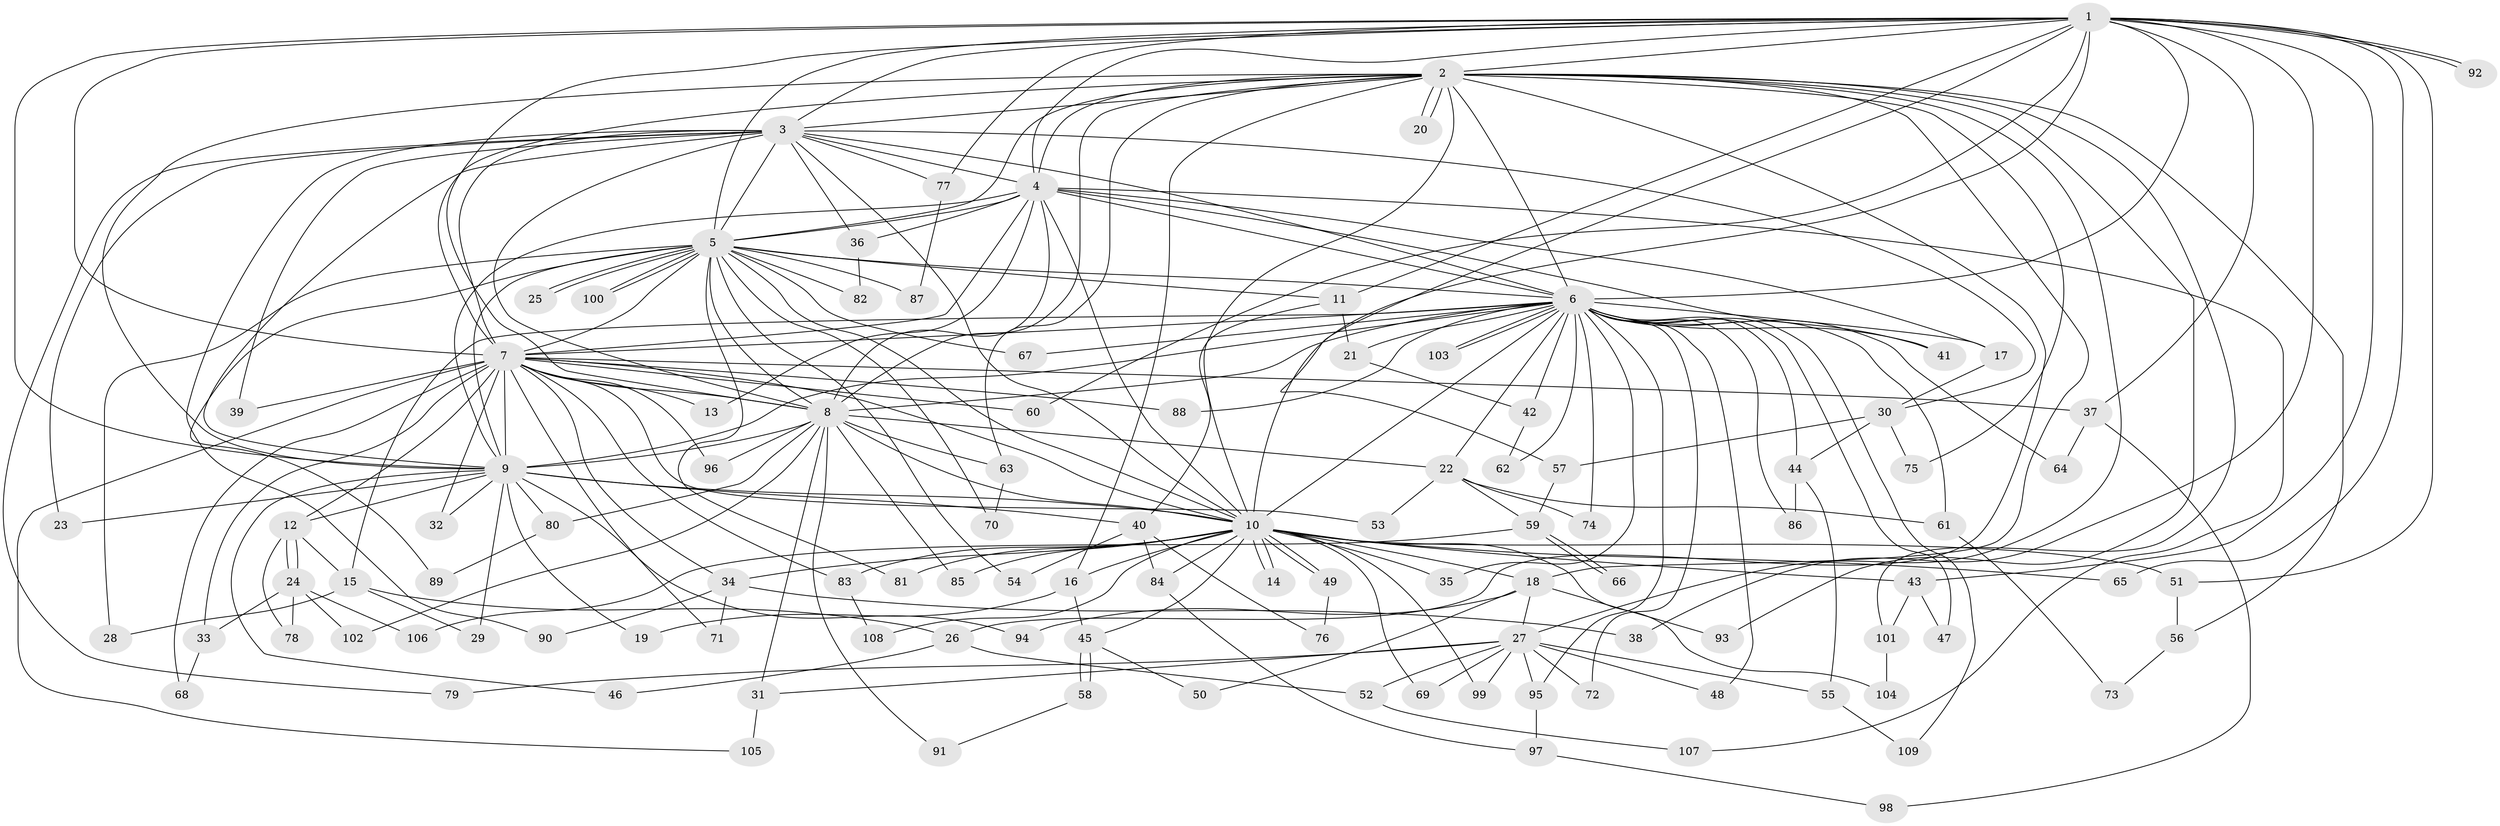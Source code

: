 // Generated by graph-tools (version 1.1) at 2025/34/03/09/25 02:34:34]
// undirected, 109 vertices, 243 edges
graph export_dot {
graph [start="1"]
  node [color=gray90,style=filled];
  1;
  2;
  3;
  4;
  5;
  6;
  7;
  8;
  9;
  10;
  11;
  12;
  13;
  14;
  15;
  16;
  17;
  18;
  19;
  20;
  21;
  22;
  23;
  24;
  25;
  26;
  27;
  28;
  29;
  30;
  31;
  32;
  33;
  34;
  35;
  36;
  37;
  38;
  39;
  40;
  41;
  42;
  43;
  44;
  45;
  46;
  47;
  48;
  49;
  50;
  51;
  52;
  53;
  54;
  55;
  56;
  57;
  58;
  59;
  60;
  61;
  62;
  63;
  64;
  65;
  66;
  67;
  68;
  69;
  70;
  71;
  72;
  73;
  74;
  75;
  76;
  77;
  78;
  79;
  80;
  81;
  82;
  83;
  84;
  85;
  86;
  87;
  88;
  89;
  90;
  91;
  92;
  93;
  94;
  95;
  96;
  97;
  98;
  99;
  100;
  101;
  102;
  103;
  104;
  105;
  106;
  107;
  108;
  109;
  1 -- 2;
  1 -- 3;
  1 -- 4;
  1 -- 5;
  1 -- 6;
  1 -- 7;
  1 -- 8;
  1 -- 9;
  1 -- 10;
  1 -- 11;
  1 -- 37;
  1 -- 38;
  1 -- 43;
  1 -- 51;
  1 -- 57;
  1 -- 60;
  1 -- 65;
  1 -- 77;
  1 -- 92;
  1 -- 92;
  2 -- 3;
  2 -- 4;
  2 -- 5;
  2 -- 6;
  2 -- 7;
  2 -- 8;
  2 -- 9;
  2 -- 10;
  2 -- 16;
  2 -- 18;
  2 -- 20;
  2 -- 20;
  2 -- 26;
  2 -- 27;
  2 -- 56;
  2 -- 63;
  2 -- 75;
  2 -- 93;
  2 -- 101;
  3 -- 4;
  3 -- 5;
  3 -- 6;
  3 -- 7;
  3 -- 8;
  3 -- 9;
  3 -- 10;
  3 -- 23;
  3 -- 30;
  3 -- 36;
  3 -- 39;
  3 -- 77;
  3 -- 79;
  3 -- 90;
  4 -- 5;
  4 -- 6;
  4 -- 7;
  4 -- 8;
  4 -- 9;
  4 -- 10;
  4 -- 13;
  4 -- 17;
  4 -- 36;
  4 -- 41;
  4 -- 107;
  5 -- 6;
  5 -- 7;
  5 -- 8;
  5 -- 9;
  5 -- 10;
  5 -- 11;
  5 -- 25;
  5 -- 25;
  5 -- 28;
  5 -- 54;
  5 -- 67;
  5 -- 70;
  5 -- 81;
  5 -- 82;
  5 -- 87;
  5 -- 89;
  5 -- 100;
  5 -- 100;
  6 -- 7;
  6 -- 8;
  6 -- 9;
  6 -- 10;
  6 -- 15;
  6 -- 17;
  6 -- 21;
  6 -- 22;
  6 -- 35;
  6 -- 41;
  6 -- 42;
  6 -- 44;
  6 -- 47;
  6 -- 48;
  6 -- 61;
  6 -- 62;
  6 -- 64;
  6 -- 67;
  6 -- 72;
  6 -- 74;
  6 -- 86;
  6 -- 88;
  6 -- 95;
  6 -- 103;
  6 -- 103;
  6 -- 109;
  7 -- 8;
  7 -- 9;
  7 -- 10;
  7 -- 12;
  7 -- 13;
  7 -- 32;
  7 -- 33;
  7 -- 34;
  7 -- 37;
  7 -- 39;
  7 -- 53;
  7 -- 60;
  7 -- 68;
  7 -- 71;
  7 -- 83;
  7 -- 88;
  7 -- 96;
  7 -- 105;
  8 -- 9;
  8 -- 10;
  8 -- 22;
  8 -- 31;
  8 -- 63;
  8 -- 80;
  8 -- 85;
  8 -- 91;
  8 -- 96;
  8 -- 102;
  9 -- 10;
  9 -- 12;
  9 -- 19;
  9 -- 23;
  9 -- 29;
  9 -- 32;
  9 -- 40;
  9 -- 46;
  9 -- 80;
  9 -- 94;
  10 -- 14;
  10 -- 14;
  10 -- 16;
  10 -- 18;
  10 -- 34;
  10 -- 35;
  10 -- 43;
  10 -- 45;
  10 -- 49;
  10 -- 49;
  10 -- 51;
  10 -- 65;
  10 -- 69;
  10 -- 81;
  10 -- 83;
  10 -- 84;
  10 -- 85;
  10 -- 99;
  10 -- 104;
  10 -- 108;
  11 -- 21;
  11 -- 40;
  12 -- 15;
  12 -- 24;
  12 -- 24;
  12 -- 78;
  15 -- 26;
  15 -- 28;
  15 -- 29;
  16 -- 19;
  16 -- 45;
  17 -- 30;
  18 -- 27;
  18 -- 50;
  18 -- 93;
  18 -- 94;
  21 -- 42;
  22 -- 53;
  22 -- 59;
  22 -- 61;
  22 -- 74;
  24 -- 33;
  24 -- 78;
  24 -- 102;
  24 -- 106;
  26 -- 46;
  26 -- 52;
  27 -- 31;
  27 -- 48;
  27 -- 52;
  27 -- 55;
  27 -- 69;
  27 -- 72;
  27 -- 79;
  27 -- 95;
  27 -- 99;
  30 -- 44;
  30 -- 57;
  30 -- 75;
  31 -- 105;
  33 -- 68;
  34 -- 38;
  34 -- 71;
  34 -- 90;
  36 -- 82;
  37 -- 64;
  37 -- 98;
  40 -- 54;
  40 -- 76;
  40 -- 84;
  42 -- 62;
  43 -- 47;
  43 -- 101;
  44 -- 55;
  44 -- 86;
  45 -- 50;
  45 -- 58;
  45 -- 58;
  49 -- 76;
  51 -- 56;
  52 -- 107;
  55 -- 109;
  56 -- 73;
  57 -- 59;
  58 -- 91;
  59 -- 66;
  59 -- 66;
  59 -- 106;
  61 -- 73;
  63 -- 70;
  77 -- 87;
  80 -- 89;
  83 -- 108;
  84 -- 97;
  95 -- 97;
  97 -- 98;
  101 -- 104;
}
